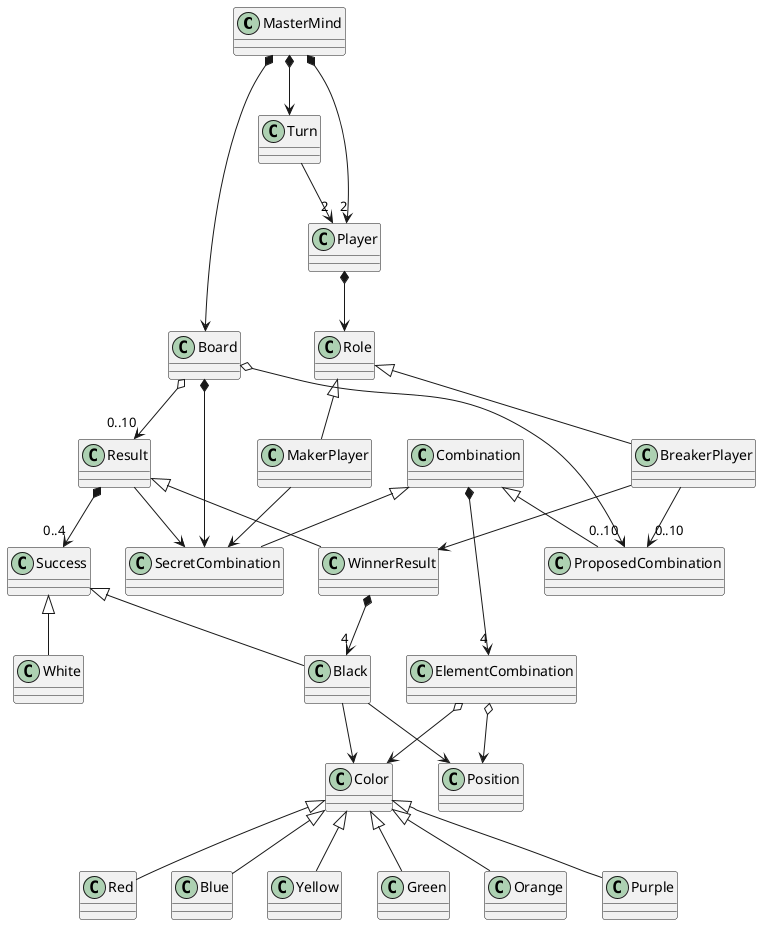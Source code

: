 @startuml MasterMind domain diagram

MasterMind *--> "2" Player
MasterMind *--> Turn
MasterMind *--> Board

Board *--> SecretCombination
Board o--> "0..10" ProposedCombination
Board o--> "0..10" Result

Turn --> "2" Player
Player *--> Role
Role <|-- MakerPlayer
Role <|-- BreakerPlayer
MakerPlayer --> SecretCombination
BreakerPlayer --> "0..10" ProposedCombination

Combination <|-- SecretCombination
Combination <|-- ProposedCombination
Combination *--> "4" ElementCombination
ElementCombination o--> Color
ElementCombination o--> Position

Color <|-- Red
Color <|-- Blue
Color <|-- Yellow
Color <|-- Green
Color <|-- Orange
Color <|-- Purple

Result *--> "0..4" Success
Result --> SecretCombination
Result <|-- WinnerResult

Success <|-- Black
Success <|-- White
Black --> Position
Black --> Color
WinnerResult *--> "4" Black
BreakerPlayer --> WinnerResult

@enduml
